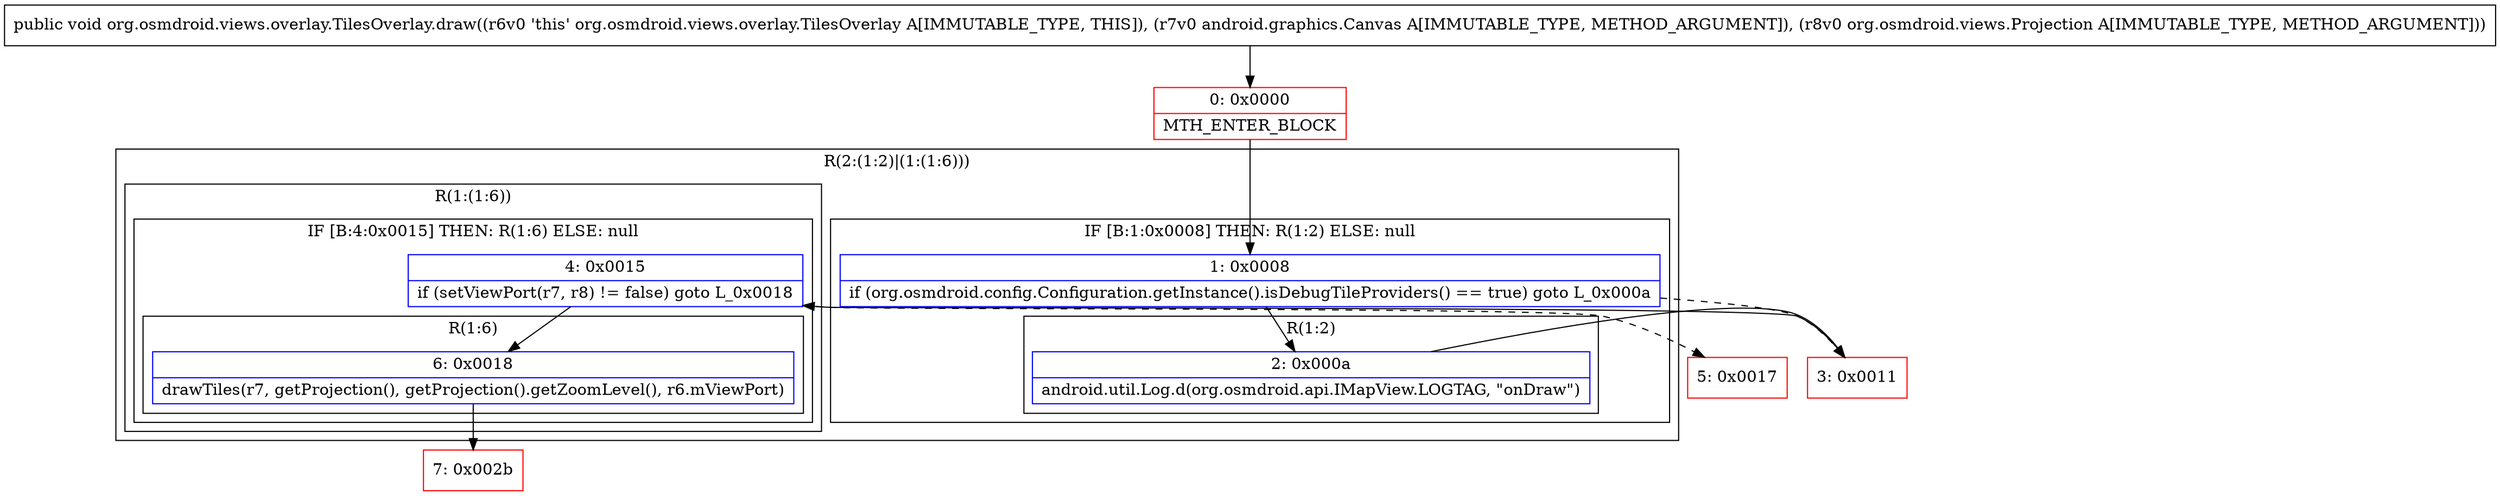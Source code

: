 digraph "CFG fororg.osmdroid.views.overlay.TilesOverlay.draw(Landroid\/graphics\/Canvas;Lorg\/osmdroid\/views\/Projection;)V" {
subgraph cluster_Region_1387990579 {
label = "R(2:(1:2)|(1:(1:6)))";
node [shape=record,color=blue];
subgraph cluster_IfRegion_1176596200 {
label = "IF [B:1:0x0008] THEN: R(1:2) ELSE: null";
node [shape=record,color=blue];
Node_1 [shape=record,label="{1\:\ 0x0008|if (org.osmdroid.config.Configuration.getInstance().isDebugTileProviders() == true) goto L_0x000a\l}"];
subgraph cluster_Region_2082527229 {
label = "R(1:2)";
node [shape=record,color=blue];
Node_2 [shape=record,label="{2\:\ 0x000a|android.util.Log.d(org.osmdroid.api.IMapView.LOGTAG, \"onDraw\")\l}"];
}
}
subgraph cluster_Region_1609064112 {
label = "R(1:(1:6))";
node [shape=record,color=blue];
subgraph cluster_IfRegion_1428691432 {
label = "IF [B:4:0x0015] THEN: R(1:6) ELSE: null";
node [shape=record,color=blue];
Node_4 [shape=record,label="{4\:\ 0x0015|if (setViewPort(r7, r8) != false) goto L_0x0018\l}"];
subgraph cluster_Region_414415755 {
label = "R(1:6)";
node [shape=record,color=blue];
Node_6 [shape=record,label="{6\:\ 0x0018|drawTiles(r7, getProjection(), getProjection().getZoomLevel(), r6.mViewPort)\l}"];
}
}
}
}
Node_0 [shape=record,color=red,label="{0\:\ 0x0000|MTH_ENTER_BLOCK\l}"];
Node_3 [shape=record,color=red,label="{3\:\ 0x0011}"];
Node_5 [shape=record,color=red,label="{5\:\ 0x0017}"];
Node_7 [shape=record,color=red,label="{7\:\ 0x002b}"];
MethodNode[shape=record,label="{public void org.osmdroid.views.overlay.TilesOverlay.draw((r6v0 'this' org.osmdroid.views.overlay.TilesOverlay A[IMMUTABLE_TYPE, THIS]), (r7v0 android.graphics.Canvas A[IMMUTABLE_TYPE, METHOD_ARGUMENT]), (r8v0 org.osmdroid.views.Projection A[IMMUTABLE_TYPE, METHOD_ARGUMENT])) }"];
MethodNode -> Node_0;
Node_1 -> Node_2;
Node_1 -> Node_3[style=dashed];
Node_2 -> Node_3;
Node_4 -> Node_5[style=dashed];
Node_4 -> Node_6;
Node_6 -> Node_7;
Node_0 -> Node_1;
Node_3 -> Node_4;
}

